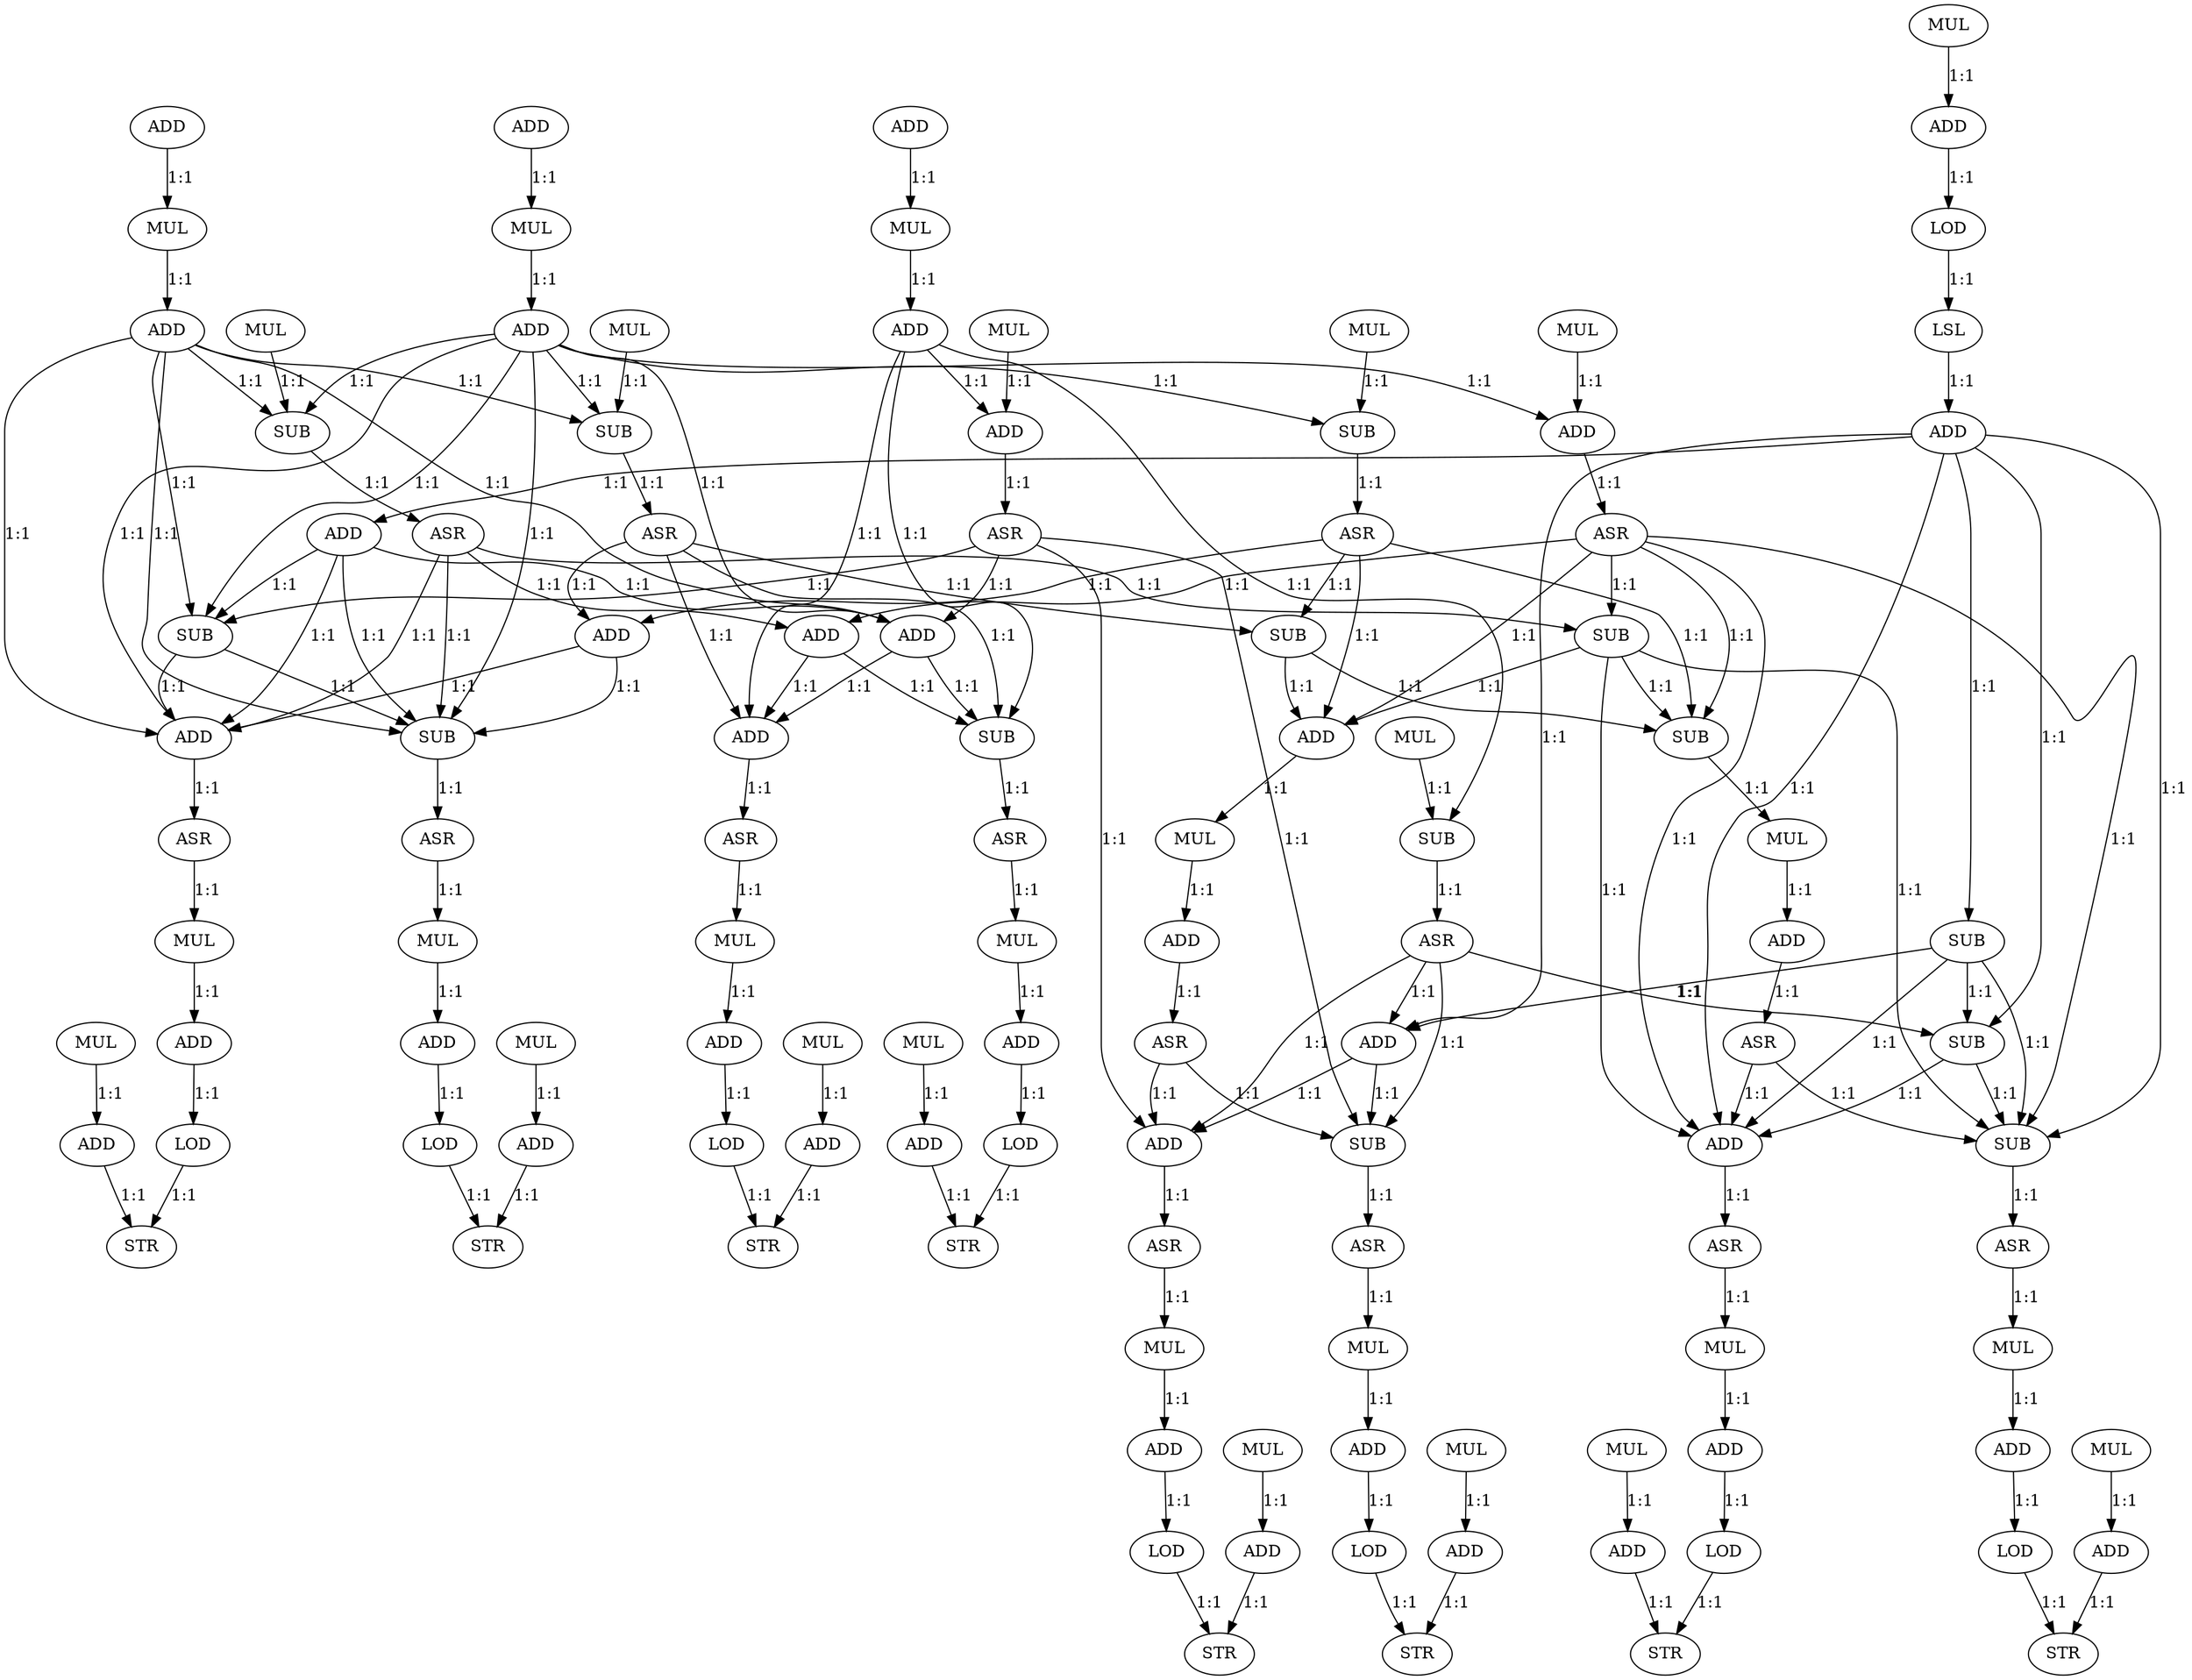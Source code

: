 digraph  {
   0 [label="MUL"];
   1 [label="ADD"];
   2 [label="LOD"];
   3 [label="LSL"];
   4 [label="ADD"];
   5 [label="ADD"];
   6 [label="MUL"];
   7 [label="ADD"];
   8 [label="MUL"];
   9 [label="ADD"];
   10 [label="ASR"];
   11 [label="MUL"];
   12 [label="SUB"];
   13 [label="ASR"];
   14 [label="ADD"];
   15 [label="MUL"];
   16 [label="ADD"];
   17 [label="MUL"];
   18 [label="SUB"];
   19 [label="ASR"];
   20 [label="MUL"];
   21 [label="SUB"];
   22 [label="ASR"];
   23 [label="ADD"];
   24 [label="SUB"];
   25 [label="ADD"];
   26 [label="MUL"];
   27 [label="ADD"];
   28 [label="MUL"];
   29 [label="SUB"];
   30 [label="ASR"];
   31 [label="MUL"];
   32 [label="ADD"];
   33 [label="ASR"];
   34 [label="ADD"];
   35 [label="SUB"];
   36 [label="ADD"];
   37 [label="SUB"];
   38 [label="ADD"];
   39 [label="SUB"];
   40 [label="ADD"];
   41 [label="SUB"];
   42 [label="ADD"];
   43 [label="MUL"];
   44 [label="ADD"];
   45 [label="ASR"];
   46 [label="SUB"];
   47 [label="MUL"];
   48 [label="ADD"];
   49 [label="ASR"];
   50 [label="ADD"];
   51 [label="ASR"];
   52 [label="MUL"];
   53 [label="ADD"];
   54 [label="LOD"];
   55 [label="MUL"];
   56 [label="ADD"];
   57 [label="STR"];
   58 [label="ADD"];
   59 [label="ASR"];
   60 [label="MUL"];
   61 [label="ADD"];
   62 [label="LOD"];
   63 [label="MUL"];
   64 [label="ADD"];
   65 [label="STR"];
   66 [label="ADD"];
   67 [label="ASR"];
   68 [label="MUL"];
   69 [label="ADD"];
   70 [label="LOD"];
   71 [label="MUL"];
   72 [label="ADD"];
   73 [label="STR"];
   74 [label="ADD"];
   75 [label="ASR"];
   76 [label="MUL"];
   77 [label="ADD"];
   78 [label="LOD"];
   79 [label="MUL"];
   80 [label="ADD"];
   81 [label="STR"];
   82 [label="SUB"];
   83 [label="ASR"];
   84 [label="MUL"];
   85 [label="ADD"];
   86 [label="LOD"];
   87 [label="MUL"];
   88 [label="ADD"];
   89 [label="STR"];
   90 [label="SUB"];
   91 [label="ASR"];
   92 [label="MUL"];
   93 [label="ADD"];
   94 [label="LOD"];
   95 [label="MUL"];
   96 [label="ADD"];
   97 [label="STR"];
   98 [label="SUB"];
   99 [label="ASR"];
   100 [label="MUL"];
   101 [label="ADD"];
   102 [label="LOD"];
   103 [label="MUL"];
   104 [label="ADD"];
   105 [label="STR"];
   106 [label="SUB"];
   107 [label="ASR"];
   108 [label="MUL"];
   109 [label="ADD"];
   110 [label="LOD"];
   111 [label="MUL"];
   112 [label="ADD"];
   113 [label="STR"];
   0->1 [label="1:1"];
   1->2 [label="1:1"];
   2->3 [label="1:1"];
   3->4 [label="1:1"];
   4->23 [label="1:1"];
   4->24 [label="1:1"];
   4->40 [label="1:1"];
   4->41 [label="1:1"];
   4->66 [label="1:1"];
   4->90 [label="1:1"];
   5->6 [label="1:1"];
   6->7 [label="1:1"];
   7->9 [label="1:1"];
   7->12 [label="1:1"];
   7->18 [label="1:1"];
   7->21 [label="1:1"];
   7->38 [label="1:1"];
   7->39 [label="1:1"];
   7->74 [label="1:1"];
   7->82 [label="1:1"];
   8->9 [label="1:1"];
   9->10 [label="1:1"];
   10->34 [label="1:1"];
   10->35 [label="1:1"];
   10->42 [label="1:1"];
   10->46 [label="1:1"];
   10->66 [label="1:1"];
   10->90 [label="1:1"];
   11->12 [label="1:1"];
   12->13 [label="1:1"];
   13->36 [label="1:1"];
   13->37 [label="1:1"];
   13->42 [label="1:1"];
   13->46 [label="1:1"];
   14->15 [label="1:1"];
   15->16 [label="1:1"];
   16->18 [label="1:1"];
   16->21 [label="1:1"];
   16->38 [label="1:1"];
   16->39 [label="1:1"];
   16->74 [label="1:1"];
   16->82 [label="1:1"];
   17->18 [label="1:1"];
   18->19 [label="1:1"];
   19->34 [label="1:1"];
   19->35 [label="1:1"];
   19->74 [label="1:1"];
   19->82 [label="1:1"];
   20->21 [label="1:1"];
   21->22 [label="1:1"];
   22->36 [label="1:1"];
   22->37 [label="1:1"];
   22->50 [label="1:1"];
   22->106 [label="1:1"];
   23->38 [label="1:1"];
   23->39 [label="1:1"];
   23->74 [label="1:1"];
   23->82 [label="1:1"];
   24->40 [label="1:1"];
   24->41 [label="1:1"];
   24->66 [label="1:1"];
   24->90 [label="1:1"];
   25->26 [label="1:1"];
   26->27 [label="1:1"];
   27->29 [label="1:1"];
   27->32 [label="1:1"];
   27->50 [label="1:1"];
   27->106 [label="1:1"];
   28->29 [label="1:1"];
   29->30 [label="1:1"];
   30->40 [label="1:1"];
   30->41 [label="1:1"];
   30->58 [label="1:1"];
   30->98 [label="1:1"];
   31->32 [label="1:1"];
   32->33 [label="1:1"];
   33->38 [label="1:1"];
   33->39 [label="1:1"];
   33->58 [label="1:1"];
   33->98 [label="1:1"];
   34->50 [label="1:1"];
   34->106 [label="1:1"];
   35->42 [label="1:1"];
   35->46 [label="1:1"];
   35->66 [label="1:1"];
   35->90 [label="1:1"];
   36->74 [label="1:1"];
   36->82 [label="1:1"];
   37->42 [label="1:1"];
   37->46 [label="1:1"];
   38->50 [label="1:1"];
   38->106 [label="1:1"];
   39->74 [label="1:1"];
   39->82 [label="1:1"];
   40->58 [label="1:1"];
   40->98 [label="1:1"];
   41->66 [label="1:1"];
   41->90 [label="1:1"];
   42->43 [label="1:1"];
   43->44 [label="1:1"];
   44->45 [label="1:1"];
   45->58 [label="1:1"];
   45->98 [label="1:1"];
   46->47 [label="1:1"];
   47->48 [label="1:1"];
   48->49 [label="1:1"];
   49->66 [label="1:1"];
   49->90 [label="1:1"];
   50->51 [label="1:1"];
   51->52 [label="1:1"];
   52->53 [label="1:1"];
   53->54 [label="1:1"];
   54->57 [label="1:1"];
   55->56 [label="1:1"];
   56->57 [label="1:1"];
   58->59 [label="1:1"];
   59->60 [label="1:1"];
   60->61 [label="1:1"];
   61->62 [label="1:1"];
   62->65 [label="1:1"];
   63->64 [label="1:1"];
   64->65 [label="1:1"];
   66->67 [label="1:1"];
   67->68 [label="1:1"];
   68->69 [label="1:1"];
   69->70 [label="1:1"];
   70->73 [label="1:1"];
   71->72 [label="1:1"];
   72->73 [label="1:1"];
   74->75 [label="1:1"];
   75->76 [label="1:1"];
   76->77 [label="1:1"];
   77->78 [label="1:1"];
   78->81 [label="1:1"];
   79->80 [label="1:1"];
   80->81 [label="1:1"];
   82->83 [label="1:1"];
   83->84 [label="1:1"];
   84->85 [label="1:1"];
   85->86 [label="1:1"];
   86->89 [label="1:1"];
   87->88 [label="1:1"];
   88->89 [label="1:1"];
   90->91 [label="1:1"];
   91->92 [label="1:1"];
   92->93 [label="1:1"];
   93->94 [label="1:1"];
   94->97 [label="1:1"];
   95->96 [label="1:1"];
   96->97 [label="1:1"];
   98->99 [label="1:1"];
   99->100 [label="1:1"];
   100->101 [label="1:1"];
   101->102 [label="1:1"];
   102->105 [label="1:1"];
   103->104 [label="1:1"];
   104->105 [label="1:1"];
   106->107 [label="1:1"];
   107->108 [label="1:1"];
   108->109 [label="1:1"];
   109->110 [label="1:1"];
   110->113 [label="1:1"];
   111->112 [label="1:1"];
   112->113 [label="1:1"];
}

